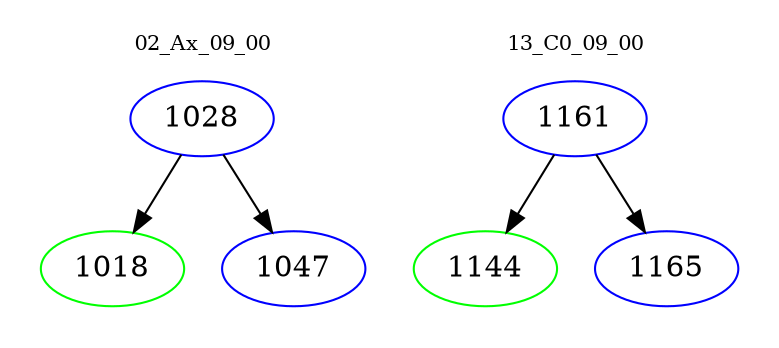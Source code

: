 digraph{
subgraph cluster_0 {
color = white
label = "02_Ax_09_00";
fontsize=10;
T0_1028 [label="1028", color="blue"]
T0_1028 -> T0_1018 [color="black"]
T0_1018 [label="1018", color="green"]
T0_1028 -> T0_1047 [color="black"]
T0_1047 [label="1047", color="blue"]
}
subgraph cluster_1 {
color = white
label = "13_C0_09_00";
fontsize=10;
T1_1161 [label="1161", color="blue"]
T1_1161 -> T1_1144 [color="black"]
T1_1144 [label="1144", color="green"]
T1_1161 -> T1_1165 [color="black"]
T1_1165 [label="1165", color="blue"]
}
}
